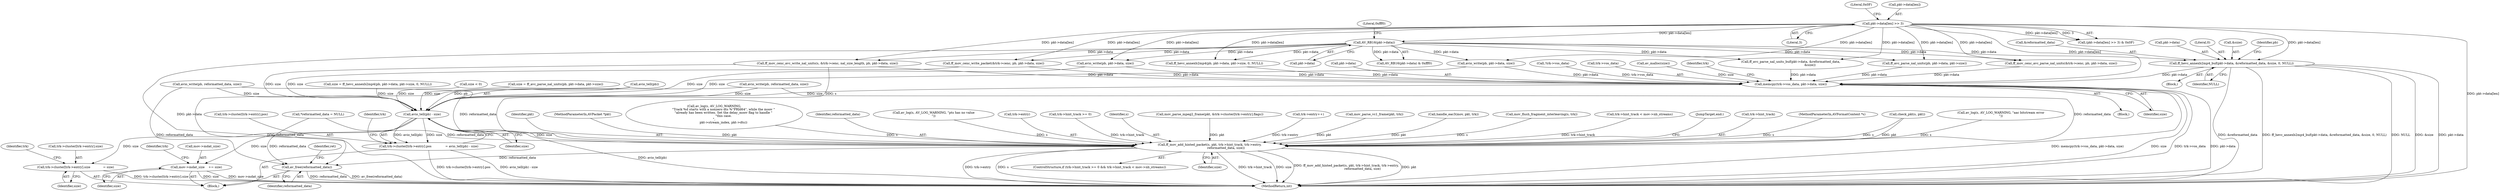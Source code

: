 digraph "0_FFmpeg_3a2d21bc5f97aa0161db3ae731fc2732be6108b8@pointer" {
"1000620" [label="(Call,ff_hevc_annexb2mp4_buf(pkt->data, &reformatted_data, &size, 0, NULL))"];
"1000304" [label="(Call,pkt->data[len] >> 3)"];
"1000450" [label="(Call,AV_RB16(pkt->data))"];
"1000793" [label="(Call,memcpy(trk->vos_data, pkt->data, size))"];
"1000853" [label="(Call,avio_tell(pb) - size)"];
"1000843" [label="(Call,trk->cluster[trk->entry].pos              = avio_tell(pb) - size)"];
"1000879" [label="(Call,trk->cluster[trk->entry].size             = size)"];
"1001430" [label="(Call,mov->mdat_size    += size)"];
"1001449" [label="(Call,ff_mov_add_hinted_packet(s, pkt, trk->hint_track, trk->entry,\n                                 reformatted_data, size))"];
"1001462" [label="(Call,av_free(reformatted_data))"];
"1000531" [label="(Call,avio_write(pb, reformatted_data, size))"];
"1000624" [label="(Call,&reformatted_data)"];
"1000894" [label="(Identifier,trk)"];
"1001431" [label="(Call,mov->mdat_size)"];
"1001451" [label="(Identifier,pkt)"];
"1000770" [label="(Block,)"];
"1000449" [label="(Call,AV_RB16(pkt->data) & 0xfff0)"];
"1000856" [label="(Identifier,size)"];
"1000844" [label="(Call,trk->cluster[trk->entry].pos)"];
"1000889" [label="(Identifier,size)"];
"1001462" [label="(Call,av_free(reformatted_data))"];
"1000843" [label="(Call,trk->cluster[trk->entry].pos              = avio_tell(pb) - size)"];
"1000115" [label="(MethodParameterIn,AVPacket *pkt)"];
"1000673" [label="(Call,avio_write(pb, pkt->data, size))"];
"1000853" [label="(Call,avio_tell(pb) - size)"];
"1000621" [label="(Call,pkt->data)"];
"1001133" [label="(Call,av_log(s, AV_LOG_WARNING,\n                   \"Track %d starts with a nonzero dts %\"PRId64\", while the moov \"\n                   \"already has been written. Set the delay_moov flag to handle \"\n                   \"this case.\n\",\n                   pkt->stream_index, pkt->dts))"];
"1001466" [label="(MethodReturn,int)"];
"1001458" [label="(Identifier,reformatted_data)"];
"1000793" [label="(Call,memcpy(trk->vos_data, pkt->data, size))"];
"1001170" [label="(Call,av_log(s, AV_LOG_WARNING, \"pts has no value\n\"))"];
"1001455" [label="(Call,trk->entry)"];
"1001437" [label="(Call,trk->hint_track >= 0)"];
"1000619" [label="(Block,)"];
"1000879" [label="(Call,trk->cluster[trk->entry].size             = size)"];
"1000800" [label="(Identifier,size)"];
"1000797" [label="(Call,pkt->data)"];
"1001450" [label="(Identifier,s)"];
"1000630" [label="(Call,avio_write(pb, reformatted_data, size))"];
"1001341" [label="(Call,mov_parse_mpeg2_frame(pkt, &trk->cluster[trk->entry].flags))"];
"1001421" [label="(Call,trk->entry++)"];
"1000783" [label="(Call,!trk->vos_data)"];
"1000636" [label="(Call,size = ff_hevc_annexb2mp4(pb, pkt->data, pkt->size, 0, NULL))"];
"1001311" [label="(Call,mov_parse_vc1_frame(pkt, trk))"];
"1000311" [label="(Literal,0x0F)"];
"1000628" [label="(Literal,0)"];
"1000658" [label="(Call,handle_eac3(mov, pkt, trk))"];
"1000310" [label="(Literal,3)"];
"1000222" [label="(Call,mov_flush_fragment_interleaving(s, trk))"];
"1000715" [label="(Call,ff_mov_cenc_avc_write_nal_units(s, &trk->cenc, nal_size_length, pb, pkt->data, size))"];
"1000861" [label="(Identifier,trk)"];
"1000880" [label="(Call,trk->cluster[trk->entry].size)"];
"1000546" [label="(Call,ff_mov_cenc_avc_parse_nal_units(&trk->cenc, pb, pkt->data, size))"];
"1000638" [label="(Call,ff_hevc_annexb2mp4(pb, pkt->data, pkt->size, 0, NULL))"];
"1001435" [label="(ControlStructure,if (trk->hint_track >= 0 && trk->hint_track < mov->nb_streams))"];
"1000626" [label="(Call,&size)"];
"1000161" [label="(Call,*reformatted_data = NULL)"];
"1000731" [label="(Call,ff_mov_cenc_write_packet(&trk->cenc, pb, pkt->data, size))"];
"1000629" [label="(Identifier,NULL)"];
"1000747" [label="(Call,avio_write(pb, pkt->data, size))"];
"1000557" [label="(Call,size < 0)"];
"1001442" [label="(Call,trk->hint_track < mov->nb_streams)"];
"1000523" [label="(Call,ff_avc_parse_nal_units_buf(pkt->data, &reformatted_data,\n                                       &size))"];
"1000450" [label="(Call,AV_RB16(pkt->data))"];
"1000305" [label="(Call,pkt->data[len])"];
"1000794" [label="(Call,trk->vos_data)"];
"1000620" [label="(Call,ff_hevc_annexb2mp4_buf(pkt->data, &reformatted_data, &size, 0, NULL))"];
"1000780" [label="(Call,av_malloc(size))"];
"1000567" [label="(Call,size = ff_avc_parse_nal_units(pb, pkt->data, pkt->size))"];
"1000303" [label="(Call,(pkt->data[len] >> 3) & 0x0F)"];
"1000304" [label="(Call,pkt->data[len] >> 3)"];
"1001434" [label="(Identifier,size)"];
"1001460" [label="(JumpTarget,end:)"];
"1000116" [label="(Block,)"];
"1001459" [label="(Identifier,size)"];
"1001452" [label="(Call,trk->hint_track)"];
"1001430" [label="(Call,mov->mdat_size    += size)"];
"1000114" [label="(MethodParameterIn,AVFormatContext *s)"];
"1000166" [label="(Call,check_pkt(s, pkt))"];
"1001463" [label="(Identifier,reformatted_data)"];
"1000451" [label="(Call,pkt->data)"];
"1000454" [label="(Literal,0xfff0)"];
"1001465" [label="(Identifier,ret)"];
"1001439" [label="(Identifier,trk)"];
"1000804" [label="(Identifier,trk)"];
"1000631" [label="(Identifier,pb)"];
"1000476" [label="(Call,av_log(s, AV_LOG_WARNING, \"aac bitstream error\n\"))"];
"1000569" [label="(Call,ff_avc_parse_nal_units(pb, pkt->data, pkt->size))"];
"1001449" [label="(Call,ff_mov_add_hinted_packet(s, pkt, trk->hint_track, trk->entry,\n                                 reformatted_data, size))"];
"1000854" [label="(Call,avio_tell(pb))"];
"1000620" -> "1000619"  [label="AST: "];
"1000620" -> "1000629"  [label="CFG: "];
"1000621" -> "1000620"  [label="AST: "];
"1000624" -> "1000620"  [label="AST: "];
"1000626" -> "1000620"  [label="AST: "];
"1000628" -> "1000620"  [label="AST: "];
"1000629" -> "1000620"  [label="AST: "];
"1000631" -> "1000620"  [label="CFG: "];
"1000620" -> "1001466"  [label="DDG: NULL"];
"1000620" -> "1001466"  [label="DDG: &size"];
"1000620" -> "1001466"  [label="DDG: pkt->data"];
"1000620" -> "1001466"  [label="DDG: &reformatted_data"];
"1000620" -> "1001466"  [label="DDG: ff_hevc_annexb2mp4_buf(pkt->data, &reformatted_data, &size, 0, NULL)"];
"1000304" -> "1000620"  [label="DDG: pkt->data[len]"];
"1000450" -> "1000620"  [label="DDG: pkt->data"];
"1000620" -> "1000793"  [label="DDG: pkt->data"];
"1000304" -> "1000303"  [label="AST: "];
"1000304" -> "1000310"  [label="CFG: "];
"1000305" -> "1000304"  [label="AST: "];
"1000310" -> "1000304"  [label="AST: "];
"1000311" -> "1000304"  [label="CFG: "];
"1000304" -> "1001466"  [label="DDG: pkt->data[len]"];
"1000304" -> "1000303"  [label="DDG: pkt->data[len]"];
"1000304" -> "1000303"  [label="DDG: 3"];
"1000304" -> "1000450"  [label="DDG: pkt->data[len]"];
"1000304" -> "1000523"  [label="DDG: pkt->data[len]"];
"1000304" -> "1000546"  [label="DDG: pkt->data[len]"];
"1000304" -> "1000569"  [label="DDG: pkt->data[len]"];
"1000304" -> "1000638"  [label="DDG: pkt->data[len]"];
"1000304" -> "1000673"  [label="DDG: pkt->data[len]"];
"1000304" -> "1000715"  [label="DDG: pkt->data[len]"];
"1000304" -> "1000731"  [label="DDG: pkt->data[len]"];
"1000304" -> "1000747"  [label="DDG: pkt->data[len]"];
"1000304" -> "1000793"  [label="DDG: pkt->data[len]"];
"1000450" -> "1000449"  [label="AST: "];
"1000450" -> "1000451"  [label="CFG: "];
"1000451" -> "1000450"  [label="AST: "];
"1000454" -> "1000450"  [label="CFG: "];
"1000450" -> "1001466"  [label="DDG: pkt->data"];
"1000450" -> "1000449"  [label="DDG: pkt->data"];
"1000450" -> "1000523"  [label="DDG: pkt->data"];
"1000450" -> "1000546"  [label="DDG: pkt->data"];
"1000450" -> "1000569"  [label="DDG: pkt->data"];
"1000450" -> "1000638"  [label="DDG: pkt->data"];
"1000450" -> "1000673"  [label="DDG: pkt->data"];
"1000450" -> "1000715"  [label="DDG: pkt->data"];
"1000450" -> "1000731"  [label="DDG: pkt->data"];
"1000450" -> "1000747"  [label="DDG: pkt->data"];
"1000793" -> "1000770"  [label="AST: "];
"1000793" -> "1000800"  [label="CFG: "];
"1000794" -> "1000793"  [label="AST: "];
"1000797" -> "1000793"  [label="AST: "];
"1000800" -> "1000793"  [label="AST: "];
"1000804" -> "1000793"  [label="CFG: "];
"1000793" -> "1001466"  [label="DDG: memcpy(trk->vos_data, pkt->data, size)"];
"1000793" -> "1001466"  [label="DDG: size"];
"1000793" -> "1001466"  [label="DDG: trk->vos_data"];
"1000793" -> "1001466"  [label="DDG: pkt->data"];
"1000783" -> "1000793"  [label="DDG: trk->vos_data"];
"1000569" -> "1000793"  [label="DDG: pkt->data"];
"1000673" -> "1000793"  [label="DDG: pkt->data"];
"1000747" -> "1000793"  [label="DDG: pkt->data"];
"1000731" -> "1000793"  [label="DDG: pkt->data"];
"1000715" -> "1000793"  [label="DDG: pkt->data"];
"1000546" -> "1000793"  [label="DDG: pkt->data"];
"1000523" -> "1000793"  [label="DDG: pkt->data"];
"1000638" -> "1000793"  [label="DDG: pkt->data"];
"1000780" -> "1000793"  [label="DDG: size"];
"1000793" -> "1000853"  [label="DDG: size"];
"1000853" -> "1000843"  [label="AST: "];
"1000853" -> "1000856"  [label="CFG: "];
"1000854" -> "1000853"  [label="AST: "];
"1000856" -> "1000853"  [label="AST: "];
"1000843" -> "1000853"  [label="CFG: "];
"1000853" -> "1001466"  [label="DDG: avio_tell(pb)"];
"1000853" -> "1000843"  [label="DDG: avio_tell(pb)"];
"1000853" -> "1000843"  [label="DDG: size"];
"1000854" -> "1000853"  [label="DDG: pb"];
"1000673" -> "1000853"  [label="DDG: size"];
"1000567" -> "1000853"  [label="DDG: size"];
"1000630" -> "1000853"  [label="DDG: size"];
"1000636" -> "1000853"  [label="DDG: size"];
"1000731" -> "1000853"  [label="DDG: size"];
"1000557" -> "1000853"  [label="DDG: size"];
"1000715" -> "1000853"  [label="DDG: size"];
"1000531" -> "1000853"  [label="DDG: size"];
"1000747" -> "1000853"  [label="DDG: size"];
"1000853" -> "1000879"  [label="DDG: size"];
"1000853" -> "1001430"  [label="DDG: size"];
"1000853" -> "1001449"  [label="DDG: size"];
"1000843" -> "1000116"  [label="AST: "];
"1000844" -> "1000843"  [label="AST: "];
"1000861" -> "1000843"  [label="CFG: "];
"1000843" -> "1001466"  [label="DDG: trk->cluster[trk->entry].pos"];
"1000843" -> "1001466"  [label="DDG: avio_tell(pb) - size"];
"1000879" -> "1000116"  [label="AST: "];
"1000879" -> "1000889"  [label="CFG: "];
"1000880" -> "1000879"  [label="AST: "];
"1000889" -> "1000879"  [label="AST: "];
"1000894" -> "1000879"  [label="CFG: "];
"1000879" -> "1001466"  [label="DDG: trk->cluster[trk->entry].size"];
"1001430" -> "1000116"  [label="AST: "];
"1001430" -> "1001434"  [label="CFG: "];
"1001431" -> "1001430"  [label="AST: "];
"1001434" -> "1001430"  [label="AST: "];
"1001439" -> "1001430"  [label="CFG: "];
"1001430" -> "1001466"  [label="DDG: size"];
"1001430" -> "1001466"  [label="DDG: mov->mdat_size"];
"1001449" -> "1001435"  [label="AST: "];
"1001449" -> "1001459"  [label="CFG: "];
"1001450" -> "1001449"  [label="AST: "];
"1001451" -> "1001449"  [label="AST: "];
"1001452" -> "1001449"  [label="AST: "];
"1001455" -> "1001449"  [label="AST: "];
"1001458" -> "1001449"  [label="AST: "];
"1001459" -> "1001449"  [label="AST: "];
"1001460" -> "1001449"  [label="CFG: "];
"1001449" -> "1001466"  [label="DDG: trk->hint_track"];
"1001449" -> "1001466"  [label="DDG: size"];
"1001449" -> "1001466"  [label="DDG: ff_mov_add_hinted_packet(s, pkt, trk->hint_track, trk->entry,\n                                 reformatted_data, size)"];
"1001449" -> "1001466"  [label="DDG: pkt"];
"1001449" -> "1001466"  [label="DDG: trk->entry"];
"1001449" -> "1001466"  [label="DDG: s"];
"1001133" -> "1001449"  [label="DDG: s"];
"1000715" -> "1001449"  [label="DDG: s"];
"1000222" -> "1001449"  [label="DDG: s"];
"1000166" -> "1001449"  [label="DDG: s"];
"1000166" -> "1001449"  [label="DDG: pkt"];
"1000476" -> "1001449"  [label="DDG: s"];
"1001170" -> "1001449"  [label="DDG: s"];
"1000114" -> "1001449"  [label="DDG: s"];
"1001311" -> "1001449"  [label="DDG: pkt"];
"1001341" -> "1001449"  [label="DDG: pkt"];
"1000658" -> "1001449"  [label="DDG: pkt"];
"1000115" -> "1001449"  [label="DDG: pkt"];
"1001437" -> "1001449"  [label="DDG: trk->hint_track"];
"1001442" -> "1001449"  [label="DDG: trk->hint_track"];
"1001421" -> "1001449"  [label="DDG: trk->entry"];
"1000531" -> "1001449"  [label="DDG: reformatted_data"];
"1000630" -> "1001449"  [label="DDG: reformatted_data"];
"1000161" -> "1001449"  [label="DDG: reformatted_data"];
"1001449" -> "1001462"  [label="DDG: reformatted_data"];
"1001462" -> "1000116"  [label="AST: "];
"1001462" -> "1001463"  [label="CFG: "];
"1001463" -> "1001462"  [label="AST: "];
"1001465" -> "1001462"  [label="CFG: "];
"1001462" -> "1001466"  [label="DDG: reformatted_data"];
"1001462" -> "1001466"  [label="DDG: av_free(reformatted_data)"];
"1000531" -> "1001462"  [label="DDG: reformatted_data"];
"1000630" -> "1001462"  [label="DDG: reformatted_data"];
"1000161" -> "1001462"  [label="DDG: reformatted_data"];
}
